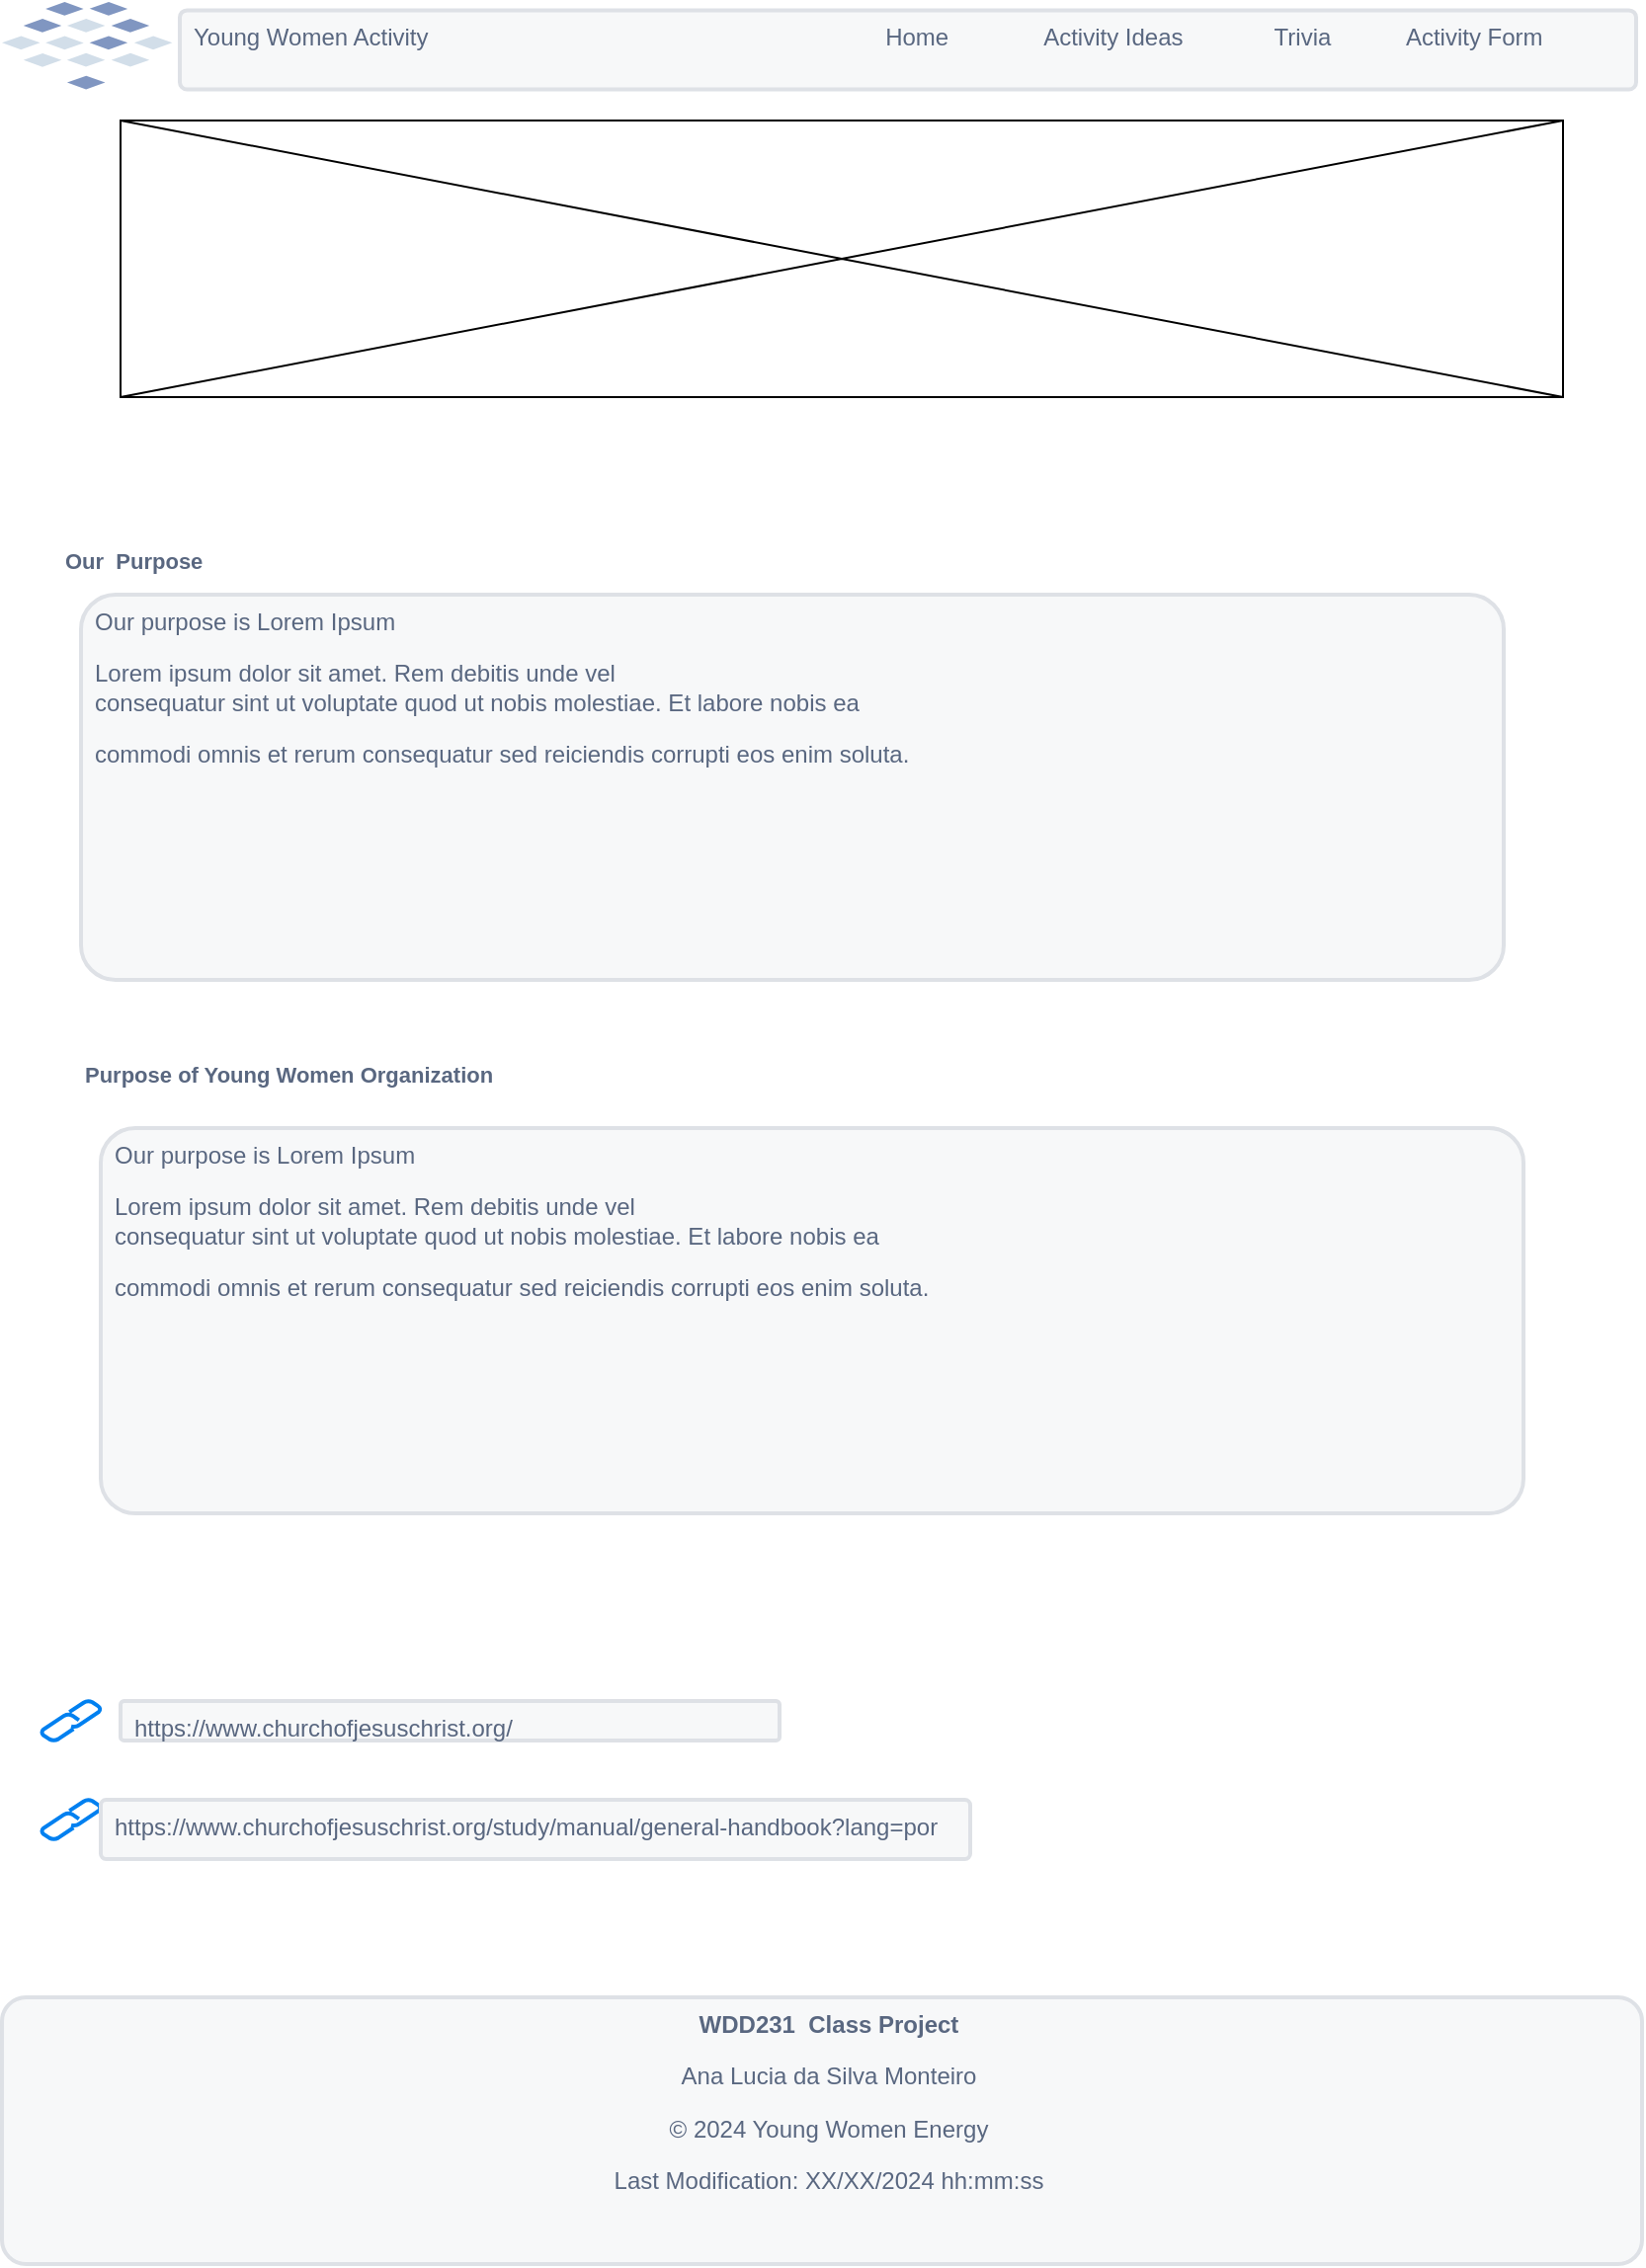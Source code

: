 <mxfile version="24.7.17">
  <diagram name="Página-1" id="RbrevgVYu7criXNc0PtK">
    <mxGraphModel dx="1877" dy="565" grid="1" gridSize="10" guides="1" tooltips="1" connect="1" arrows="1" fold="1" page="1" pageScale="1" pageWidth="827" pageHeight="1169" math="0" shadow="0">
      <root>
        <mxCell id="0" />
        <mxCell id="1" parent="0" />
        <mxCell id="KI8SojKLL8dTfhrD_3tG-18" value="Young Women Activity&amp;nbsp; &amp;nbsp;&amp;nbsp;&lt;span style=&quot;white-space: pre;&quot;&gt;&#x9;&lt;/span&gt;&lt;span style=&quot;white-space: pre;&quot;&gt;&#x9;&lt;/span&gt;&lt;span style=&quot;white-space: pre;&quot;&gt;&#x9;&lt;/span&gt;&lt;span style=&quot;white-space: pre;&quot;&gt;&#x9;&lt;/span&gt;&lt;span style=&quot;white-space: pre;&quot;&gt;&#x9;&lt;/span&gt;&lt;span style=&quot;white-space: pre;&quot;&gt;&#x9;&lt;span style=&quot;white-space: pre;&quot;&gt;&#x9;&lt;/span&gt;&lt;span style=&quot;white-space: pre;&quot;&gt;&#x9;&lt;/span&gt;&lt;/span&gt;&amp;nbsp;Home&amp;nbsp; &lt;span style=&quot;white-space: pre;&quot;&gt;&#x9;&lt;/span&gt;&lt;span style=&quot;white-space: pre;&quot;&gt;&#x9;&lt;/span&gt;&amp;nbsp;Activity Ideas&amp;nbsp;&lt;span style=&quot;white-space: pre;&quot;&gt;&#x9;&lt;/span&gt;&lt;span style=&quot;white-space: pre;&quot;&gt;&#x9;&lt;/span&gt; &amp;nbsp; &amp;nbsp;Trivia &lt;span style=&quot;white-space: pre;&quot;&gt;&#x9;&lt;/span&gt;&lt;span style=&quot;white-space: pre;&quot;&gt;&#x9;&lt;/span&gt;Activity&amp;nbsp;Form" style="rounded=1;arcSize=9;fillColor=#F7F8F9;align=left;spacingLeft=5;strokeColor=#DEE1E6;html=1;strokeWidth=2;fontColor=#596780;fontSize=12;verticalAlign=top;fontFamily=Helvetica;" vertex="1" parent="1">
          <mxGeometry x="90" y="4.2" width="737" height="40" as="geometry" />
        </mxCell>
        <mxCell id="KI8SojKLL8dTfhrD_3tG-12" value="" style="dashed=0;outlineConnect=0;html=1;align=center;labelPosition=center;verticalLabelPosition=bottom;verticalAlign=top;shape=mxgraph.weblogos.hatena;strokeColor=default;fontFamily=Helvetica;fontSize=12;fontColor=default;fillColor=default;" vertex="1" parent="1">
          <mxGeometry width="86.2" height="44.2" as="geometry" />
        </mxCell>
        <mxCell id="KI8SojKLL8dTfhrD_3tG-13" value="Our&amp;nbsp; Purpose" style="fillColor=none;strokeColor=none;html=1;fontSize=11;fontStyle=0;align=left;fontColor=#596780;fontStyle=1;fontSize=11;verticalAlign=top;fontFamily=Helvetica;" vertex="1" parent="1">
          <mxGeometry x="30" y="270" width="380" height="40" as="geometry" />
        </mxCell>
        <mxCell id="KI8SojKLL8dTfhrD_3tG-14" value="Our purpose is Lorem Ipsum&lt;div&gt;&lt;p class=&quot;MsoNormal&quot;&gt;Lorem ipsum dolor sit amet. Rem debitis unde vel&lt;br&gt;consequatur sint ut voluptate quod ut nobis molestiae. Et labore nobis ea&amp;nbsp;&lt;/p&gt;&lt;p class=&quot;MsoNormal&quot;&gt;commodi omnis et rerum consequatur sed reiciendis corrupti eos enim soluta.&lt;/p&gt;&lt;/div&gt;" style="rounded=1;arcSize=9;fillColor=#F7F8F9;align=left;spacingLeft=5;strokeColor=#DEE1E6;html=1;strokeWidth=2;fontColor=#596780;fontSize=12;verticalAlign=top;fontFamily=Helvetica;" vertex="1" parent="1">
          <mxGeometry x="40" y="300" width="720" height="195" as="geometry" />
        </mxCell>
        <mxCell id="KI8SojKLL8dTfhrD_3tG-15" value="" style="html=1;verticalLabelPosition=bottom;align=center;labelBackgroundColor=#ffffff;verticalAlign=top;strokeWidth=2;strokeColor=#0080F0;shadow=0;dashed=0;shape=mxgraph.ios7.icons.link;fontFamily=Helvetica;fontSize=12;fontColor=default;fillColor=default;" vertex="1" parent="1">
          <mxGeometry x="20" y="910" width="30" height="20" as="geometry" />
        </mxCell>
        <mxCell id="KI8SojKLL8dTfhrD_3tG-16" value="" style="shape=message;html=1;html=1;outlineConnect=0;labelPosition=center;verticalLabelPosition=bottom;align=center;verticalAlign=top;movable=1;resizable=1;rotatable=1;deletable=1;editable=1;locked=0;connectable=1;" vertex="1" parent="1">
          <mxGeometry x="60" y="60" width="730" height="140" as="geometry" />
        </mxCell>
        <mxCell id="KI8SojKLL8dTfhrD_3tG-17" value="" style="verticalLabelPosition=bottom;verticalAlign=top;html=1;shape=mxgraph.basic.acute_triangle;dx=0.5;" vertex="1" parent="1">
          <mxGeometry x="60" y="130" width="730" height="70" as="geometry" />
        </mxCell>
        <mxCell id="KI8SojKLL8dTfhrD_3tG-20" value="Purpose of Young Women Organization" style="fillColor=none;strokeColor=none;html=1;fontSize=11;fontStyle=0;align=left;fontColor=#596780;fontStyle=1;fontSize=11;verticalAlign=top;fontFamily=Helvetica;" vertex="1" parent="1">
          <mxGeometry x="40" y="530" width="380" height="40" as="geometry" />
        </mxCell>
        <mxCell id="KI8SojKLL8dTfhrD_3tG-21" value="Our purpose is Lorem Ipsum&lt;div&gt;&lt;p class=&quot;MsoNormal&quot;&gt;Lorem ipsum dolor sit amet. Rem debitis unde vel&lt;br&gt;consequatur sint ut voluptate quod ut nobis molestiae. Et labore nobis ea&amp;nbsp;&lt;/p&gt;&lt;p class=&quot;MsoNormal&quot;&gt;commodi omnis et rerum consequatur sed reiciendis corrupti eos enim soluta.&lt;/p&gt;&lt;/div&gt;" style="rounded=1;arcSize=9;fillColor=#F7F8F9;align=left;spacingLeft=5;strokeColor=#DEE1E6;html=1;strokeWidth=2;fontColor=#596780;fontSize=12;verticalAlign=top;fontFamily=Helvetica;" vertex="1" parent="1">
          <mxGeometry x="50" y="570" width="720" height="195" as="geometry" />
        </mxCell>
        <mxCell id="KI8SojKLL8dTfhrD_3tG-22" value="" style="html=1;verticalLabelPosition=bottom;align=center;labelBackgroundColor=#ffffff;verticalAlign=top;strokeWidth=2;strokeColor=#0080F0;shadow=0;dashed=0;shape=mxgraph.ios7.icons.link;fontFamily=Helvetica;fontSize=12;fontColor=default;fillColor=default;" vertex="1" parent="1">
          <mxGeometry x="20" y="860" width="30" height="20" as="geometry" />
        </mxCell>
        <mxCell id="KI8SojKLL8dTfhrD_3tG-27" value="https://www.churchofjesuschrist.org/" style="rounded=1;arcSize=9;fillColor=#F7F8F9;align=left;spacingLeft=5;strokeColor=#DEE1E6;html=1;strokeWidth=2;fontColor=#596780;fontSize=12;verticalAlign=top;fontFamily=Helvetica;" vertex="1" parent="1">
          <mxGeometry x="60" y="860" width="333.5" height="20" as="geometry" />
        </mxCell>
        <UserObject label="https://www.churchofjesuschrist.org/study/manual/general-handbook?lang=por" link="https://www.churchofjesuschrist.org/study/manual/general-handbook?lang=por" id="KI8SojKLL8dTfhrD_3tG-28">
          <mxCell style="rounded=1;arcSize=9;fillColor=#F7F8F9;align=left;spacingLeft=5;strokeColor=#DEE1E6;html=1;strokeWidth=2;fontColor=#596780;fontSize=12;verticalAlign=top;fontFamily=Helvetica;" vertex="1" parent="1">
            <mxGeometry x="50" y="910" width="440" height="30" as="geometry" />
          </mxCell>
        </UserObject>
        <mxCell id="KI8SojKLL8dTfhrD_3tG-30" value="&lt;b style=&quot;background-color: initial;&quot;&gt;&lt;span lang=&quot;PT-BR&quot;&gt;WDD231&amp;nbsp; Class Project&lt;/span&gt;&lt;/b&gt;&lt;div&gt;&lt;p class=&quot;MsoNormal&quot;&gt;&lt;span lang=&quot;PT-BR&quot;&gt;Ana Lucia da Silva Monteiro&lt;/span&gt;&lt;/p&gt;&lt;p class=&quot;MsoNormal&quot;&gt;&lt;span style=&quot;background-color: initial;&quot;&gt;©&amp;nbsp;2024 Young Women&amp;nbsp;&lt;/span&gt;&lt;span style=&quot;background-color: initial;&quot;&gt;Energy&lt;/span&gt;&lt;/p&gt;&lt;p class=&quot;MsoNormal&quot;&gt;&lt;span style=&quot;background-color: initial;&quot;&gt;Last Modification: XX/XX/2024 hh:mm:ss&lt;/span&gt;&lt;/p&gt;&lt;/div&gt;" style="rounded=1;arcSize=9;fillColor=#F7F8F9;align=center;spacingLeft=5;strokeColor=#DEE1E6;html=1;strokeWidth=2;fontColor=#596780;fontSize=12;verticalAlign=top;fontFamily=Helvetica;" vertex="1" parent="1">
          <mxGeometry y="1010" width="830" height="135" as="geometry" />
        </mxCell>
      </root>
    </mxGraphModel>
  </diagram>
</mxfile>
